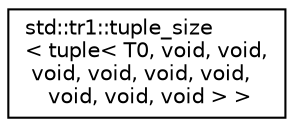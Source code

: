 digraph "类继承关系图"
{
  edge [fontname="Helvetica",fontsize="10",labelfontname="Helvetica",labelfontsize="10"];
  node [fontname="Helvetica",fontsize="10",shape=record];
  rankdir="LR";
  Node0 [label="std::tr1::tuple_size\l\< tuple\< T0, void, void,\l void, void, void, void,\l void, void, void \> \>",height=0.2,width=0.4,color="black", fillcolor="white", style="filled",URL="$structstd_1_1tr1_1_1tuple__size_3_01tuple_3_01_t0_00_01void_00_01void_00_01void_00_01void_00_01vbdbd16ec82910df68c3240a12f14c7a7.html"];
}
